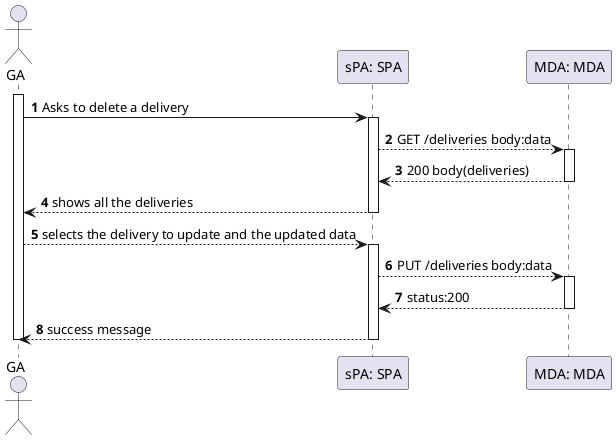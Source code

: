 @startuml
'https://plantuml.com/sequence-diagram

autonumber
actor GA

participant "sPA: SPA" as sPA
participant "MDA: MDA" as MDA 

activate GA
GA ->sPA : Asks to delete a delivery
activate sPA

sPA --> MDA : GET /deliveries body:data
activate MDA

MDA --> sPA :  200 body(deliveries)

deactivate MDA

sPA --> GA : shows all the deliveries

deactivate sPA

GA --> sPA : selects the delivery to update and the updated data

activate sPA

sPA --> MDA : PUT /deliveries body:data

activate MDA

MDA --> sPA :  status:200

deactivate MDA

sPA --> GA : success message

deactivate sPA

deactivate GA



@enduml